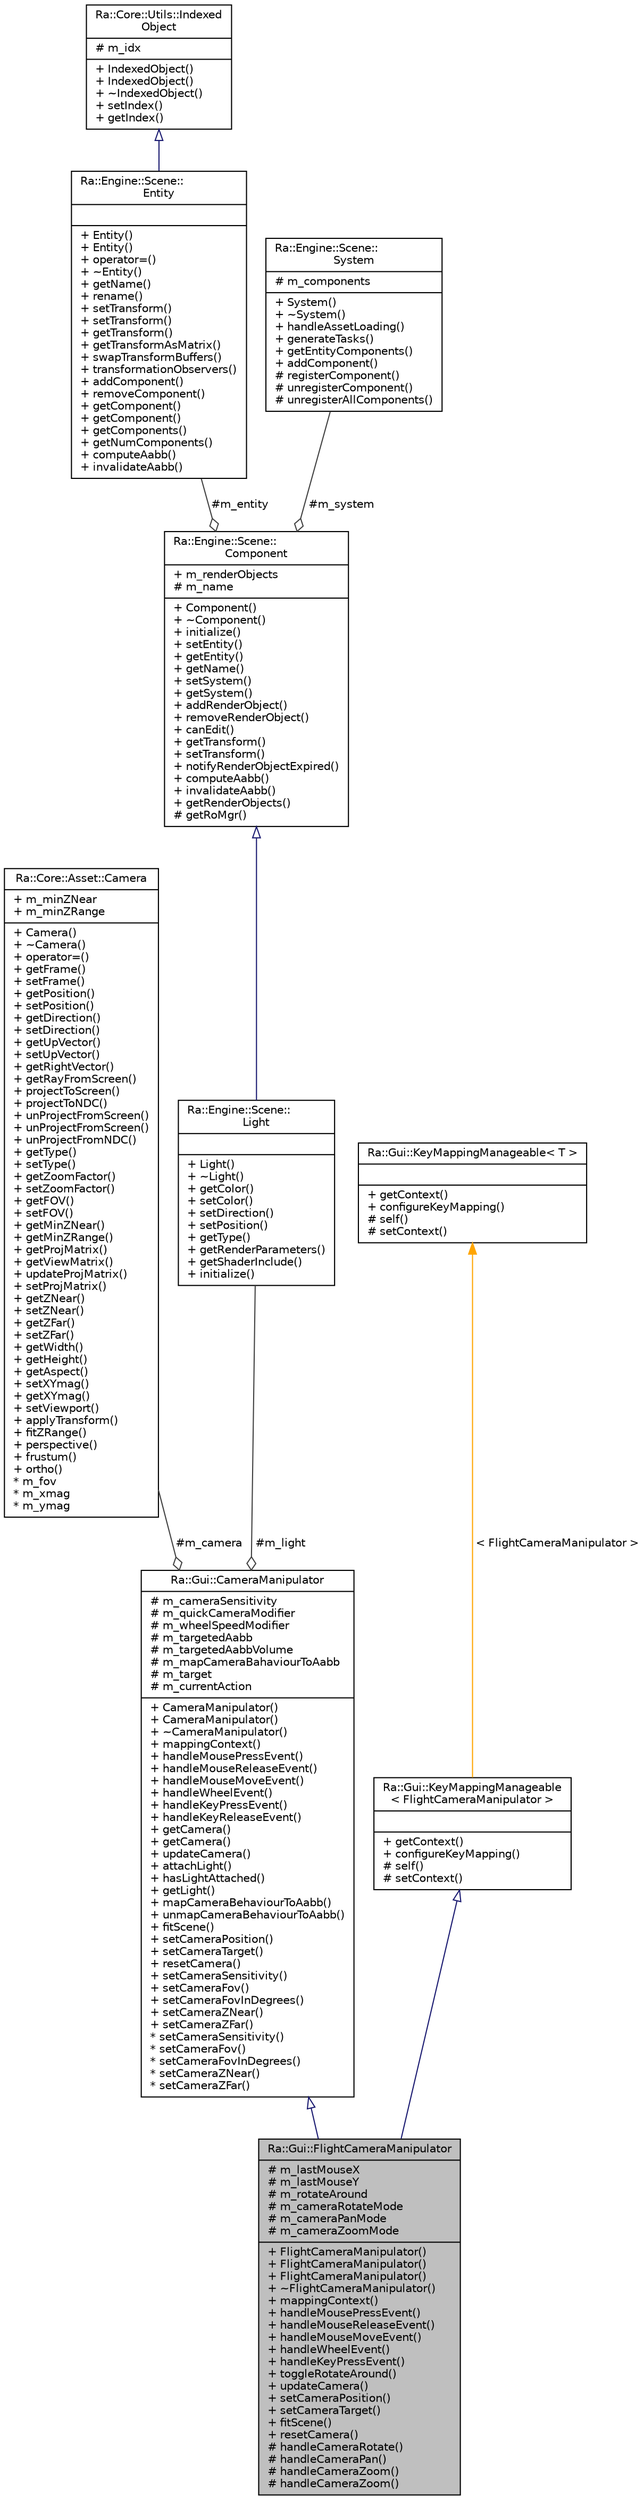 digraph "Ra::Gui::FlightCameraManipulator"
{
 // INTERACTIVE_SVG=YES
 // LATEX_PDF_SIZE
  edge [fontname="Helvetica",fontsize="10",labelfontname="Helvetica",labelfontsize="10"];
  node [fontname="Helvetica",fontsize="10",shape=record];
  Node1 [label="{Ra::Gui::FlightCameraManipulator\n|# m_lastMouseX\l# m_lastMouseY\l# m_rotateAround\l# m_cameraRotateMode\l# m_cameraPanMode\l# m_cameraZoomMode\l|+ FlightCameraManipulator()\l+ FlightCameraManipulator()\l+ FlightCameraManipulator()\l+ ~FlightCameraManipulator()\l+ mappingContext()\l+ handleMousePressEvent()\l+ handleMouseReleaseEvent()\l+ handleMouseMoveEvent()\l+ handleWheelEvent()\l+ handleKeyPressEvent()\l+ toggleRotateAround()\l+ updateCamera()\l+ setCameraPosition()\l+ setCameraTarget()\l+ fitScene()\l+ resetCamera()\l# handleCameraRotate()\l# handleCameraPan()\l# handleCameraZoom()\l# handleCameraZoom()\l}",height=0.2,width=0.4,color="black", fillcolor="grey75", style="filled", fontcolor="black",tooltip=" "];
  Node2 -> Node1 [dir="back",color="midnightblue",fontsize="10",style="solid",arrowtail="onormal",fontname="Helvetica"];
  Node2 [label="{Ra::Gui::CameraManipulator\n|# m_cameraSensitivity\l# m_quickCameraModifier\l# m_wheelSpeedModifier\l# m_targetedAabb\l# m_targetedAabbVolume\l# m_mapCameraBahaviourToAabb\l# m_target\l# m_currentAction\l|+ CameraManipulator()\l+ CameraManipulator()\l+ ~CameraManipulator()\l+ mappingContext()\l+ handleMousePressEvent()\l+ handleMouseReleaseEvent()\l+ handleMouseMoveEvent()\l+ handleWheelEvent()\l+ handleKeyPressEvent()\l+ handleKeyReleaseEvent()\l+ getCamera()\l+ getCamera()\l+ updateCamera()\l+ attachLight()\l+ hasLightAttached()\l+ getLight()\l+ mapCameraBehaviourToAabb()\l+ unmapCameraBehaviourToAabb()\l+ fitScene()\l+ setCameraPosition()\l+ setCameraTarget()\l+ resetCamera()\l+ setCameraSensitivity()\l+ setCameraFov()\l+ setCameraFovInDegrees()\l+ setCameraZNear()\l+ setCameraZFar()\l* setCameraSensitivity()\l* setCameraFov()\l* setCameraFovInDegrees()\l* setCameraZNear()\l* setCameraZFar()\l}",height=0.2,width=0.4,color="black", fillcolor="white", style="filled",URL="$classRa_1_1Gui_1_1CameraManipulator.html",tooltip="The CameraManipulator class is the generic class for camera manipulators."];
  Node3 -> Node2 [color="grey25",fontsize="10",style="solid",label=" #m_camera" ,arrowhead="odiamond",fontname="Helvetica"];
  Node3 [label="{Ra::Core::Asset::Camera\n|+ m_minZNear\l+ m_minZRange\l|+ Camera()\l+ ~Camera()\l+ operator=()\l+ getFrame()\l+ setFrame()\l+ getPosition()\l+ setPosition()\l+ getDirection()\l+ setDirection()\l+ getUpVector()\l+ setUpVector()\l+ getRightVector()\l+ getRayFromScreen()\l+ projectToScreen()\l+ projectToNDC()\l+ unProjectFromScreen()\l+ unProjectFromScreen()\l+ unProjectFromNDC()\l+ getType()\l+ setType()\l+ getZoomFactor()\l+ setZoomFactor()\l+ getFOV()\l+ setFOV()\l+ getMinZNear()\l+ getMinZRange()\l+ getProjMatrix()\l+ getViewMatrix()\l+ updateProjMatrix()\l+ setProjMatrix()\l+ getZNear()\l+ setZNear()\l+ getZFar()\l+ setZFar()\l+ getWidth()\l+ getHeight()\l+ getAspect()\l+ setXYmag()\l+ getXYmag()\l+ setViewport()\l+ applyTransform()\l+ fitZRange()\l+ perspective()\l+ frustum()\l+ ortho()\l* m_fov\l* m_xmag\l* m_ymag\l}",height=0.2,width=0.4,color="black", fillcolor="white", style="filled",URL="$classRa_1_1Core_1_1Asset_1_1Camera.html",tooltip="Camera class storing the Camera frame and the projection properties The view direction is -z in camer..."];
  Node4 -> Node2 [color="grey25",fontsize="10",style="solid",label=" #m_light" ,arrowhead="odiamond",fontname="Helvetica"];
  Node4 [label="{Ra::Engine::Scene::\lLight\n||+ Light()\l+ ~Light()\l+ getColor()\l+ setColor()\l+ setDirection()\l+ setPosition()\l+ getType()\l+ getRenderParameters()\l+ getShaderInclude()\l+ initialize()\l}",height=0.2,width=0.4,color="black", fillcolor="white", style="filled",URL="$classRa_1_1Engine_1_1Scene_1_1Light.html",tooltip=" "];
  Node5 -> Node4 [dir="back",color="midnightblue",fontsize="10",style="solid",arrowtail="onormal",fontname="Helvetica"];
  Node5 [label="{Ra::Engine::Scene::\lComponent\n|+ m_renderObjects\l# m_name\l|+ Component()\l+ ~Component()\l+ initialize()\l+ setEntity()\l+ getEntity()\l+ getName()\l+ setSystem()\l+ getSystem()\l+ addRenderObject()\l+ removeRenderObject()\l+ canEdit()\l+ getTransform()\l+ setTransform()\l+ notifyRenderObjectExpired()\l+ computeAabb()\l+ invalidateAabb()\l+ getRenderObjects()\l# getRoMgr()\l}",height=0.2,width=0.4,color="black", fillcolor="white", style="filled",URL="$classRa_1_1Engine_1_1Scene_1_1Component.html",tooltip="A component is an element that can be updated by a system. It is also linked to some other components..."];
  Node6 -> Node5 [color="grey25",fontsize="10",style="solid",label=" #m_entity" ,arrowhead="odiamond",fontname="Helvetica"];
  Node6 [label="{Ra::Engine::Scene::\lEntity\n||+ Entity()\l+ Entity()\l+ operator=()\l+ ~Entity()\l+ getName()\l+ rename()\l+ setTransform()\l+ setTransform()\l+ getTransform()\l+ getTransformAsMatrix()\l+ swapTransformBuffers()\l+ transformationObservers()\l+ addComponent()\l+ removeComponent()\l+ getComponent()\l+ getComponent()\l+ getComponents()\l+ getNumComponents()\l+ computeAabb()\l+ invalidateAabb()\l}",height=0.2,width=0.4,color="black", fillcolor="white", style="filled",URL="$classRa_1_1Engine_1_1Scene_1_1Entity.html",tooltip="An entity is an scene element. It ties together components with a transform."];
  Node7 -> Node6 [dir="back",color="midnightblue",fontsize="10",style="solid",arrowtail="onormal",fontname="Helvetica"];
  Node7 [label="{Ra::Core::Utils::Indexed\lObject\n|# m_idx\l|+ IndexedObject()\l+ IndexedObject()\l+ ~IndexedObject()\l+ setIndex()\l+ getIndex()\l}",height=0.2,width=0.4,color="black", fillcolor="white", style="filled",URL="$classRa_1_1Core_1_1Utils_1_1IndexedObject.html",tooltip=" "];
  Node8 -> Node5 [color="grey25",fontsize="10",style="solid",label=" #m_system" ,arrowhead="odiamond",fontname="Helvetica"];
  Node8 [label="{Ra::Engine::Scene::\lSystem\n|# m_components\l|+ System()\l+ ~System()\l+ handleAssetLoading()\l+ generateTasks()\l+ getEntityComponents()\l+ addComponent()\l# registerComponent()\l# unregisterComponent()\l# unregisterAllComponents()\l}",height=0.2,width=0.4,color="black", fillcolor="white", style="filled",URL="$classRa_1_1Engine_1_1Scene_1_1System.html",tooltip=" "];
  Node9 -> Node1 [dir="back",color="midnightblue",fontsize="10",style="solid",arrowtail="onormal",fontname="Helvetica"];
  Node9 [label="{Ra::Gui::KeyMappingManageable\l\< FlightCameraManipulator \>\n||+ getContext()\l+ configureKeyMapping()\l# self()\l# setContext()\l}",height=0.2,width=0.4,color="black", fillcolor="white", style="filled",URL="$classRa_1_1Gui_1_1KeyMappingManageable.html",tooltip=" "];
  Node10 -> Node9 [dir="back",color="orange",fontsize="10",style="solid",label=" \< FlightCameraManipulator \>" ,fontname="Helvetica"];
  Node10 [label="{Ra::Gui::KeyMappingManageable\< T \>\n||+ getContext()\l+ configureKeyMapping()\l# self()\l# setContext()\l}",height=0.2,width=0.4,color="black", fillcolor="white", style="filled",URL="$classRa_1_1Gui_1_1KeyMappingManageable.html",tooltip=" "];
}
